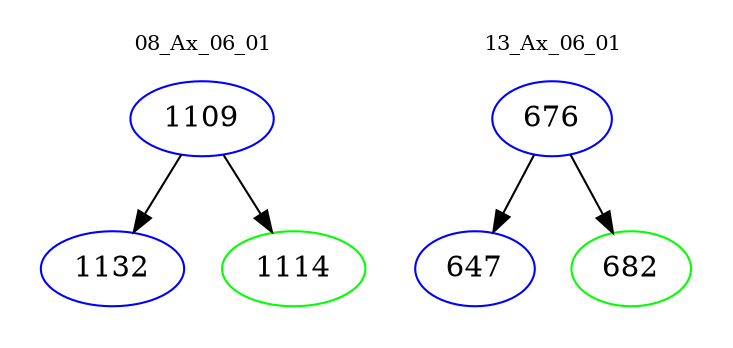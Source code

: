 digraph{
subgraph cluster_0 {
color = white
label = "08_Ax_06_01";
fontsize=10;
T0_1109 [label="1109", color="blue"]
T0_1109 -> T0_1132 [color="black"]
T0_1132 [label="1132", color="blue"]
T0_1109 -> T0_1114 [color="black"]
T0_1114 [label="1114", color="green"]
}
subgraph cluster_1 {
color = white
label = "13_Ax_06_01";
fontsize=10;
T1_676 [label="676", color="blue"]
T1_676 -> T1_647 [color="black"]
T1_647 [label="647", color="blue"]
T1_676 -> T1_682 [color="black"]
T1_682 [label="682", color="green"]
}
}
